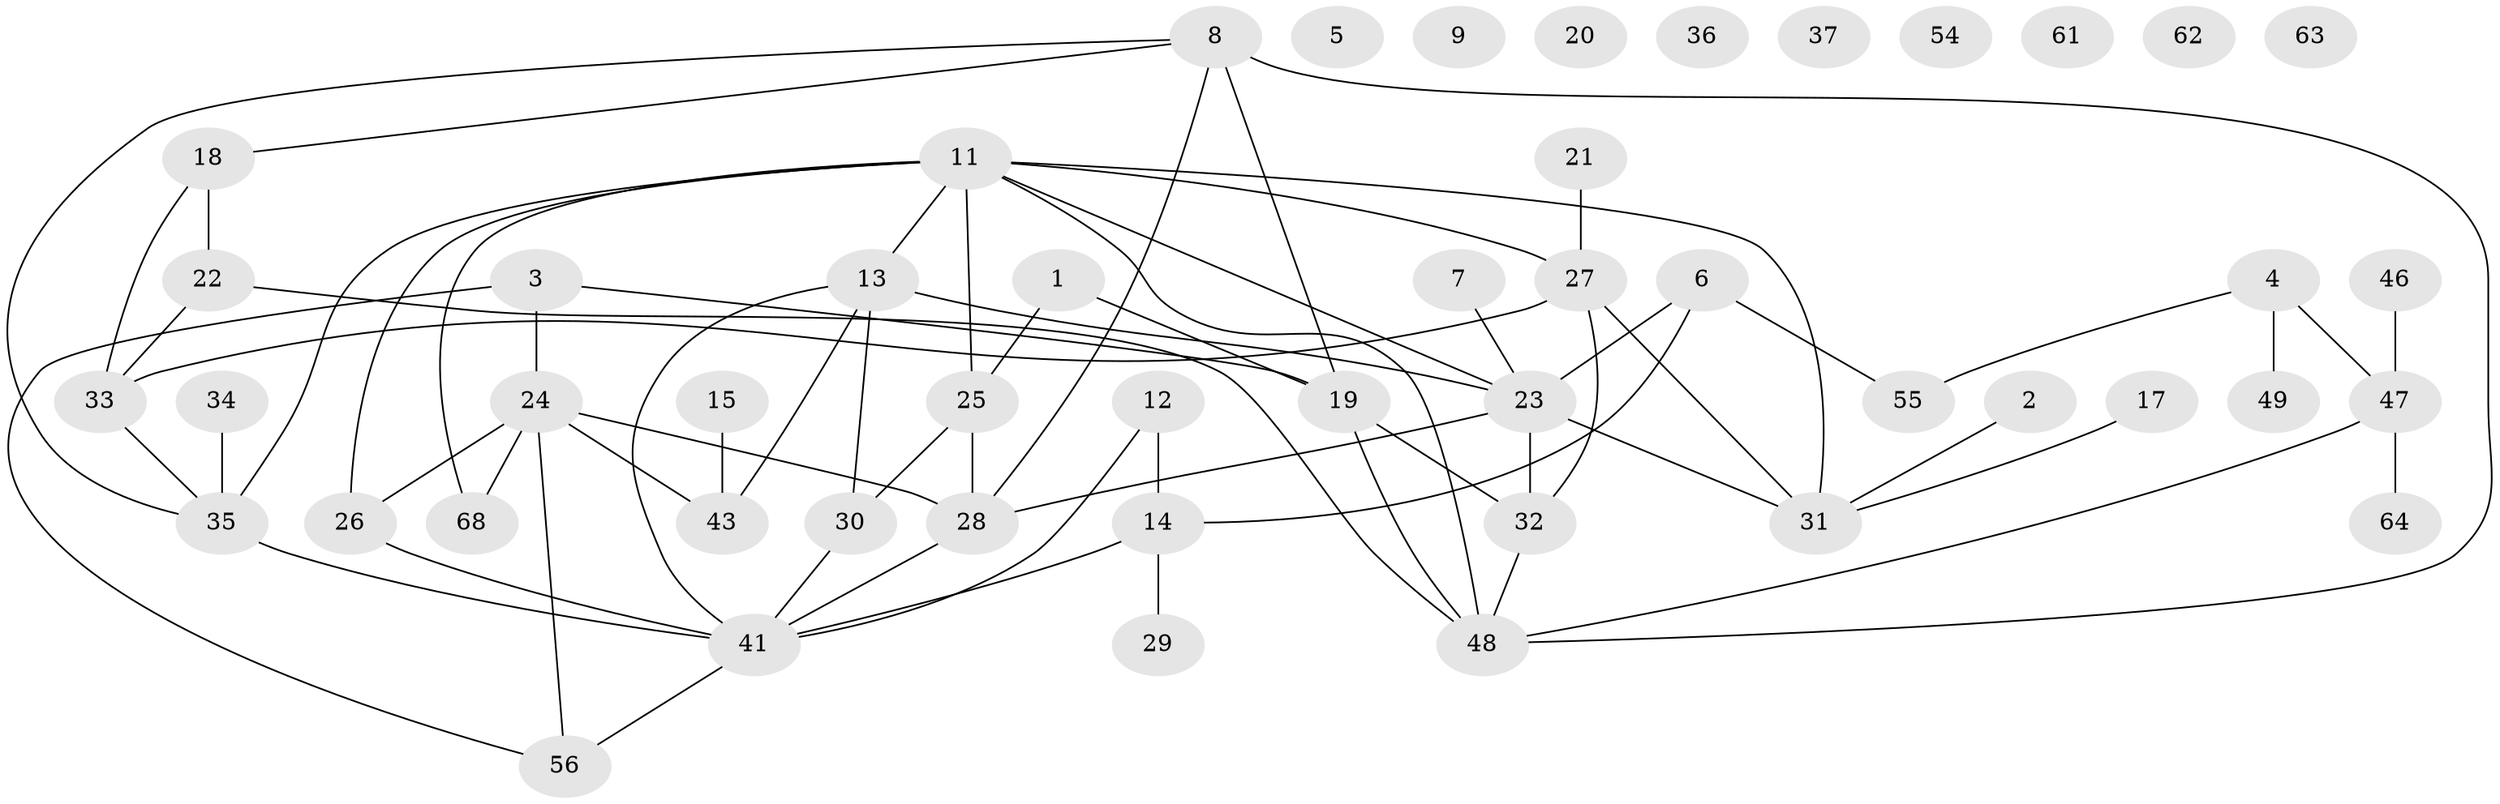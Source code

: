 // Generated by graph-tools (version 1.1) at 2025/23/03/03/25 07:23:26]
// undirected, 49 vertices, 68 edges
graph export_dot {
graph [start="1"]
  node [color=gray90,style=filled];
  1;
  2;
  3;
  4 [super="+16"];
  5;
  6 [super="+38"];
  7;
  8 [super="+10"];
  9;
  11 [super="+40"];
  12;
  13 [super="+50"];
  14 [super="+44"];
  15;
  17;
  18;
  19 [super="+51"];
  20 [super="+69"];
  21;
  22 [super="+58"];
  23 [super="+53"];
  24 [super="+71"];
  25 [super="+52"];
  26;
  27 [super="+66"];
  28 [super="+59"];
  29;
  30 [super="+67"];
  31 [super="+60"];
  32 [super="+42"];
  33 [super="+65"];
  34;
  35 [super="+39"];
  36;
  37;
  41 [super="+72"];
  43 [super="+45"];
  46;
  47 [super="+57"];
  48;
  49;
  54;
  55 [super="+70"];
  56;
  61;
  62;
  63;
  64;
  68;
  1 -- 25;
  1 -- 19;
  2 -- 31;
  3 -- 24;
  3 -- 56;
  3 -- 19;
  4 -- 49;
  4 -- 47;
  4 -- 55;
  6 -- 55;
  6 -- 23;
  6 -- 14;
  7 -- 23;
  8 -- 18;
  8 -- 19;
  8 -- 35;
  8 -- 48;
  8 -- 28;
  11 -- 23;
  11 -- 68;
  11 -- 48;
  11 -- 27;
  11 -- 25;
  11 -- 26;
  11 -- 31;
  11 -- 13;
  11 -- 35;
  12 -- 14;
  12 -- 41;
  13 -- 43;
  13 -- 23;
  13 -- 41;
  13 -- 30;
  14 -- 29;
  14 -- 41;
  15 -- 43;
  17 -- 31;
  18 -- 33;
  18 -- 22;
  19 -- 48;
  19 -- 32;
  21 -- 27;
  22 -- 33;
  22 -- 48;
  23 -- 32;
  23 -- 28;
  23 -- 31;
  24 -- 43;
  24 -- 26;
  24 -- 56;
  24 -- 68;
  24 -- 28;
  25 -- 28;
  25 -- 30;
  26 -- 41;
  27 -- 31;
  27 -- 32;
  27 -- 33;
  28 -- 41;
  30 -- 41;
  32 -- 48;
  33 -- 35;
  34 -- 35;
  35 -- 41;
  41 -- 56;
  46 -- 47;
  47 -- 48;
  47 -- 64;
}
